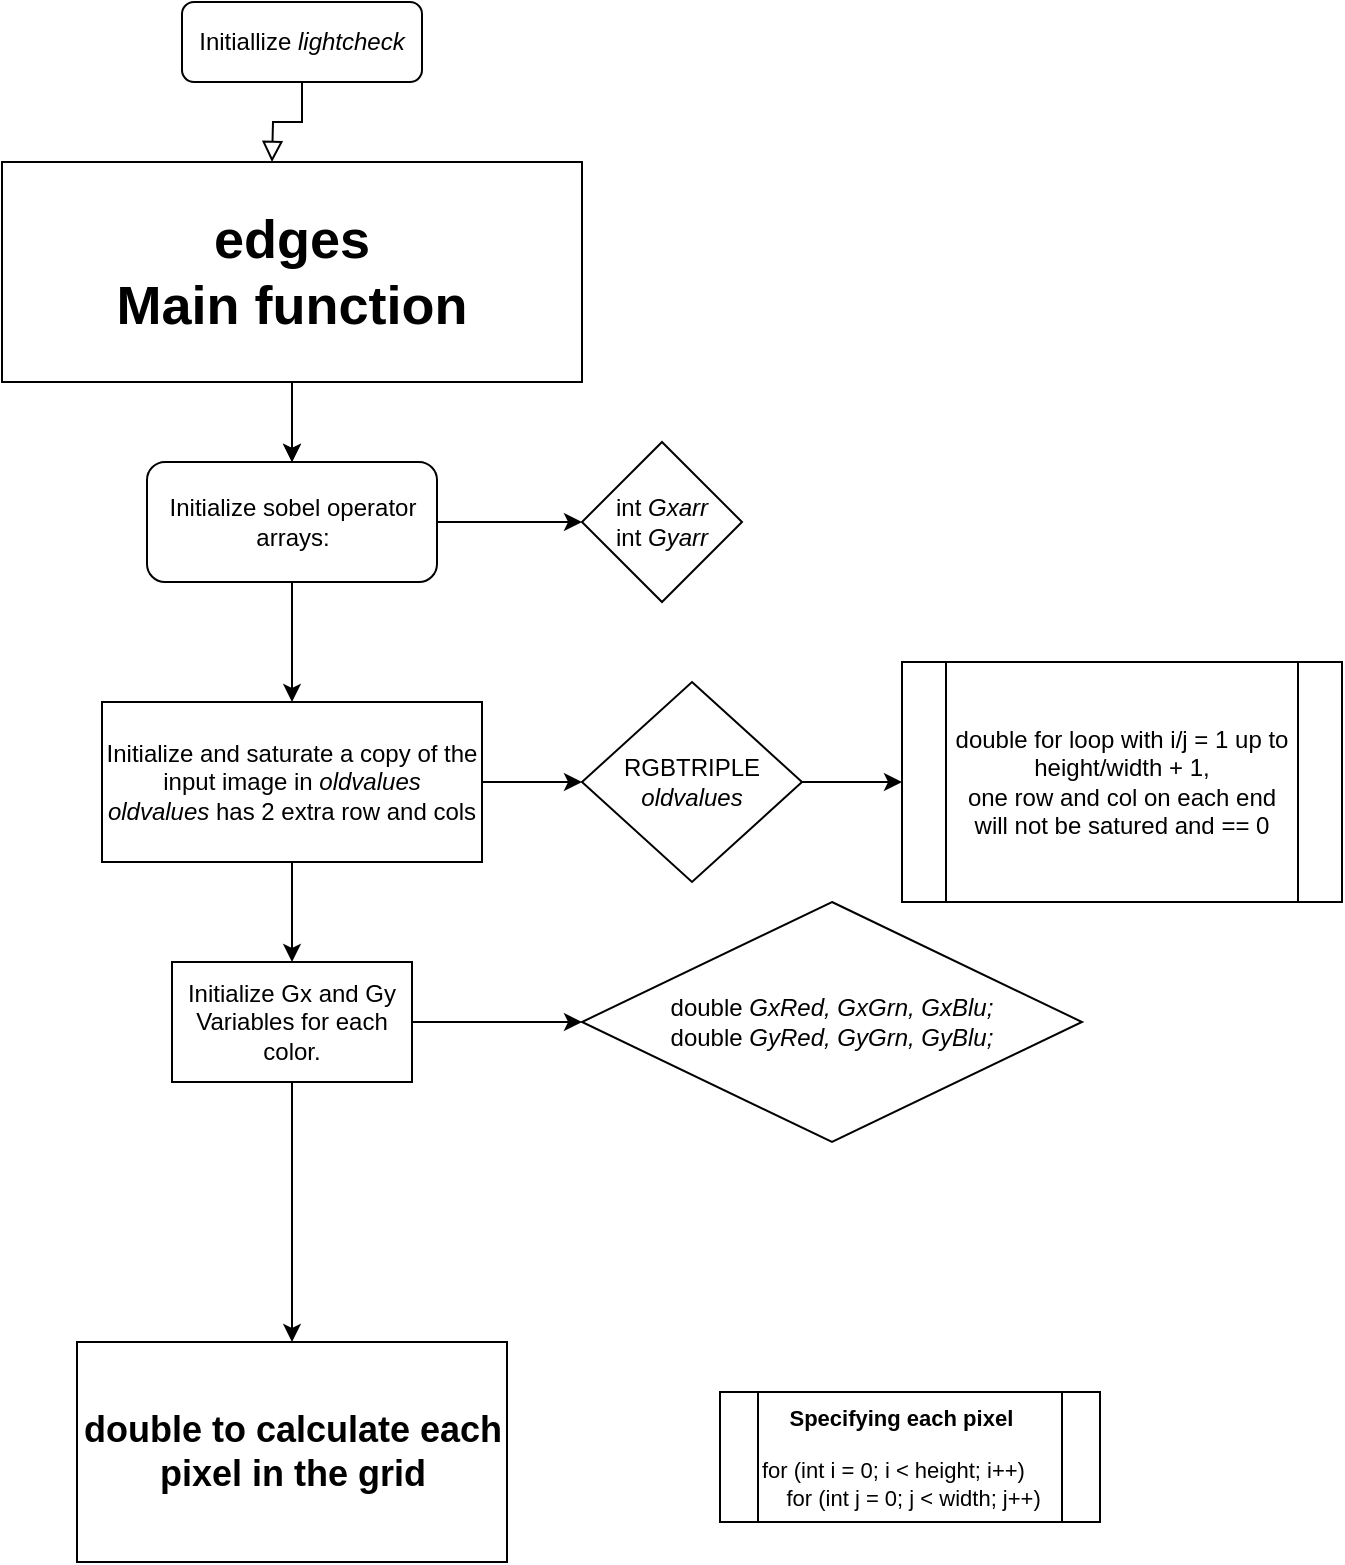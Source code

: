 <mxfile version="13.6.6" type="github">
  <diagram id="C5RBs43oDa-KdzZeNtuy" name="Page-1">
    <mxGraphModel dx="419" dy="792" grid="1" gridSize="10" guides="1" tooltips="1" connect="1" arrows="1" fold="1" page="1" pageScale="1" pageWidth="827" pageHeight="1169" math="0" shadow="0">
      <root>
        <mxCell id="WIyWlLk6GJQsqaUBKTNV-0" />
        <mxCell id="WIyWlLk6GJQsqaUBKTNV-1" parent="WIyWlLk6GJQsqaUBKTNV-0" />
        <mxCell id="WIyWlLk6GJQsqaUBKTNV-2" value="" style="rounded=0;html=1;jettySize=auto;orthogonalLoop=1;fontSize=11;endArrow=block;endFill=0;endSize=8;strokeWidth=1;shadow=0;labelBackgroundColor=none;edgeStyle=orthogonalEdgeStyle;" parent="WIyWlLk6GJQsqaUBKTNV-1" source="WIyWlLk6GJQsqaUBKTNV-3" edge="1">
          <mxGeometry relative="1" as="geometry">
            <mxPoint x="205" y="90" as="targetPoint" />
          </mxGeometry>
        </mxCell>
        <mxCell id="WIyWlLk6GJQsqaUBKTNV-3" value="Initiallize &lt;i&gt;lightcheck&lt;/i&gt;" style="rounded=1;whiteSpace=wrap;html=1;fontSize=12;glass=0;strokeWidth=1;shadow=0;" parent="WIyWlLk6GJQsqaUBKTNV-1" vertex="1">
          <mxGeometry x="160" y="10" width="120" height="40" as="geometry" />
        </mxCell>
        <mxCell id="jqg6925mHtoc8dUM1S4J-8" value="" style="edgeStyle=orthogonalEdgeStyle;rounded=0;orthogonalLoop=1;jettySize=auto;html=1;fontSize=12;" edge="1" parent="WIyWlLk6GJQsqaUBKTNV-1" source="jqg6925mHtoc8dUM1S4J-0" target="jqg6925mHtoc8dUM1S4J-2">
          <mxGeometry relative="1" as="geometry" />
        </mxCell>
        <mxCell id="jqg6925mHtoc8dUM1S4J-0" value="edges&lt;br style=&quot;font-size: 27px;&quot;&gt;Main function" style="rounded=0;whiteSpace=wrap;html=1;fontSize=27;fontStyle=1" vertex="1" parent="WIyWlLk6GJQsqaUBKTNV-1">
          <mxGeometry x="70" y="90" width="290" height="110" as="geometry" />
        </mxCell>
        <mxCell id="jqg6925mHtoc8dUM1S4J-14" value="" style="edgeStyle=orthogonalEdgeStyle;rounded=0;orthogonalLoop=1;jettySize=auto;html=1;fontSize=12;" edge="1" parent="WIyWlLk6GJQsqaUBKTNV-1" source="jqg6925mHtoc8dUM1S4J-2" target="jqg6925mHtoc8dUM1S4J-6">
          <mxGeometry relative="1" as="geometry" />
        </mxCell>
        <mxCell id="jqg6925mHtoc8dUM1S4J-2" value="Initialize sobel operator arrays:&lt;br&gt;" style="rounded=1;whiteSpace=wrap;html=1;fontSize=12;" vertex="1" parent="WIyWlLk6GJQsqaUBKTNV-1">
          <mxGeometry x="142.5" y="240" width="145" height="60" as="geometry" />
        </mxCell>
        <mxCell id="jqg6925mHtoc8dUM1S4J-3" value="int &lt;i&gt;Gxarr&lt;/i&gt;&lt;br&gt;int &lt;i&gt;Gyarr&lt;/i&gt;" style="rhombus;whiteSpace=wrap;html=1;fontSize=12;" vertex="1" parent="WIyWlLk6GJQsqaUBKTNV-1">
          <mxGeometry x="360" y="230" width="80" height="80" as="geometry" />
        </mxCell>
        <mxCell id="jqg6925mHtoc8dUM1S4J-4" value="" style="endArrow=classic;html=1;fontSize=12;entryX=0.5;entryY=0;entryDx=0;entryDy=0;exitX=0.5;exitY=1;exitDx=0;exitDy=0;" edge="1" parent="WIyWlLk6GJQsqaUBKTNV-1" source="jqg6925mHtoc8dUM1S4J-0" target="jqg6925mHtoc8dUM1S4J-2">
          <mxGeometry width="50" height="50" relative="1" as="geometry">
            <mxPoint x="220" y="200" as="sourcePoint" />
            <mxPoint x="224" y="240" as="targetPoint" />
            <Array as="points">
              <mxPoint x="215" y="210" />
            </Array>
          </mxGeometry>
        </mxCell>
        <mxCell id="jqg6925mHtoc8dUM1S4J-5" value="" style="endArrow=classic;html=1;fontSize=12;exitX=1;exitY=0.5;exitDx=0;exitDy=0;" edge="1" parent="WIyWlLk6GJQsqaUBKTNV-1" source="jqg6925mHtoc8dUM1S4J-2" target="jqg6925mHtoc8dUM1S4J-3">
          <mxGeometry width="50" height="50" relative="1" as="geometry">
            <mxPoint x="330" y="260" as="sourcePoint" />
            <mxPoint x="380" y="210" as="targetPoint" />
          </mxGeometry>
        </mxCell>
        <mxCell id="jqg6925mHtoc8dUM1S4J-10" value="" style="edgeStyle=orthogonalEdgeStyle;rounded=0;orthogonalLoop=1;jettySize=auto;html=1;fontSize=12;" edge="1" parent="WIyWlLk6GJQsqaUBKTNV-1" source="jqg6925mHtoc8dUM1S4J-6" target="jqg6925mHtoc8dUM1S4J-9">
          <mxGeometry relative="1" as="geometry" />
        </mxCell>
        <mxCell id="jqg6925mHtoc8dUM1S4J-16" value="" style="edgeStyle=orthogonalEdgeStyle;rounded=0;orthogonalLoop=1;jettySize=auto;html=1;fontSize=12;" edge="1" parent="WIyWlLk6GJQsqaUBKTNV-1" source="jqg6925mHtoc8dUM1S4J-6" target="jqg6925mHtoc8dUM1S4J-15">
          <mxGeometry relative="1" as="geometry" />
        </mxCell>
        <mxCell id="jqg6925mHtoc8dUM1S4J-6" value="Initialize and saturate a copy of the input image in &lt;i&gt;oldvalues&lt;/i&gt;&lt;br&gt;&lt;i&gt;oldvalues &lt;/i&gt;has 2 extra row and cols" style="rounded=0;whiteSpace=wrap;html=1;fontSize=12;" vertex="1" parent="WIyWlLk6GJQsqaUBKTNV-1">
          <mxGeometry x="120" y="360" width="190" height="80" as="geometry" />
        </mxCell>
        <mxCell id="jqg6925mHtoc8dUM1S4J-13" value="" style="edgeStyle=orthogonalEdgeStyle;rounded=0;orthogonalLoop=1;jettySize=auto;html=1;fontSize=12;" edge="1" parent="WIyWlLk6GJQsqaUBKTNV-1" source="jqg6925mHtoc8dUM1S4J-9" target="jqg6925mHtoc8dUM1S4J-11">
          <mxGeometry relative="1" as="geometry" />
        </mxCell>
        <mxCell id="jqg6925mHtoc8dUM1S4J-9" value="RGBTRIPLE &lt;i&gt;oldvalues&lt;/i&gt;" style="rhombus;whiteSpace=wrap;html=1;fontSize=12;" vertex="1" parent="WIyWlLk6GJQsqaUBKTNV-1">
          <mxGeometry x="360" y="350" width="110" height="100" as="geometry" />
        </mxCell>
        <mxCell id="jqg6925mHtoc8dUM1S4J-11" value="double for loop with i/j = 1 up to height/width + 1,&lt;br&gt;one row and col on each end will not be satured and == 0" style="shape=process;whiteSpace=wrap;html=1;backgroundOutline=1;fontSize=12;" vertex="1" parent="WIyWlLk6GJQsqaUBKTNV-1">
          <mxGeometry x="520" y="340" width="220" height="120" as="geometry" />
        </mxCell>
        <mxCell id="jqg6925mHtoc8dUM1S4J-18" value="" style="edgeStyle=orthogonalEdgeStyle;rounded=0;orthogonalLoop=1;jettySize=auto;html=1;fontSize=12;" edge="1" parent="WIyWlLk6GJQsqaUBKTNV-1" source="jqg6925mHtoc8dUM1S4J-15" target="jqg6925mHtoc8dUM1S4J-17">
          <mxGeometry relative="1" as="geometry" />
        </mxCell>
        <mxCell id="jqg6925mHtoc8dUM1S4J-21" value="" style="edgeStyle=orthogonalEdgeStyle;rounded=0;orthogonalLoop=1;jettySize=auto;html=1;fontSize=18;" edge="1" parent="WIyWlLk6GJQsqaUBKTNV-1" source="jqg6925mHtoc8dUM1S4J-15" target="jqg6925mHtoc8dUM1S4J-19">
          <mxGeometry relative="1" as="geometry">
            <mxPoint x="215" y="620" as="targetPoint" />
          </mxGeometry>
        </mxCell>
        <mxCell id="jqg6925mHtoc8dUM1S4J-15" value="Initialize Gx and Gy Variables for each color." style="rounded=0;whiteSpace=wrap;html=1;fontSize=12;" vertex="1" parent="WIyWlLk6GJQsqaUBKTNV-1">
          <mxGeometry x="155" y="490" width="120" height="60" as="geometry" />
        </mxCell>
        <mxCell id="jqg6925mHtoc8dUM1S4J-17" value="double &lt;i&gt;GxRed, GxGrn, GxBlu;&lt;/i&gt;&lt;br&gt;double &lt;i&gt;GyRed, GyGrn, GyBlu;&lt;/i&gt;" style="rhombus;whiteSpace=wrap;html=1;fontSize=12;" vertex="1" parent="WIyWlLk6GJQsqaUBKTNV-1">
          <mxGeometry x="360" y="460" width="250" height="120" as="geometry" />
        </mxCell>
        <mxCell id="jqg6925mHtoc8dUM1S4J-19" value="double to calculate each pixel in the grid" style="rounded=0;whiteSpace=wrap;html=1;fontSize=18;fontStyle=1" vertex="1" parent="WIyWlLk6GJQsqaUBKTNV-1">
          <mxGeometry x="107.5" y="680" width="215" height="110" as="geometry" />
        </mxCell>
        <mxCell id="jqg6925mHtoc8dUM1S4J-22" value="&lt;div style=&quot;text-align: center&quot;&gt;&lt;b&gt;Specifying each pixel&lt;/b&gt;&lt;/div&gt;&lt;br&gt;for (int i = 0; i &amp;lt; height; i++)&lt;br&gt;&amp;nbsp; &amp;nbsp; for (int j = 0; j &amp;lt; width; j++)" style="shape=process;whiteSpace=wrap;html=1;backgroundOutline=1;fontSize=11;align=left;verticalAlign=top;" vertex="1" parent="WIyWlLk6GJQsqaUBKTNV-1">
          <mxGeometry x="429" y="705" width="190" height="65" as="geometry" />
        </mxCell>
      </root>
    </mxGraphModel>
  </diagram>
</mxfile>
